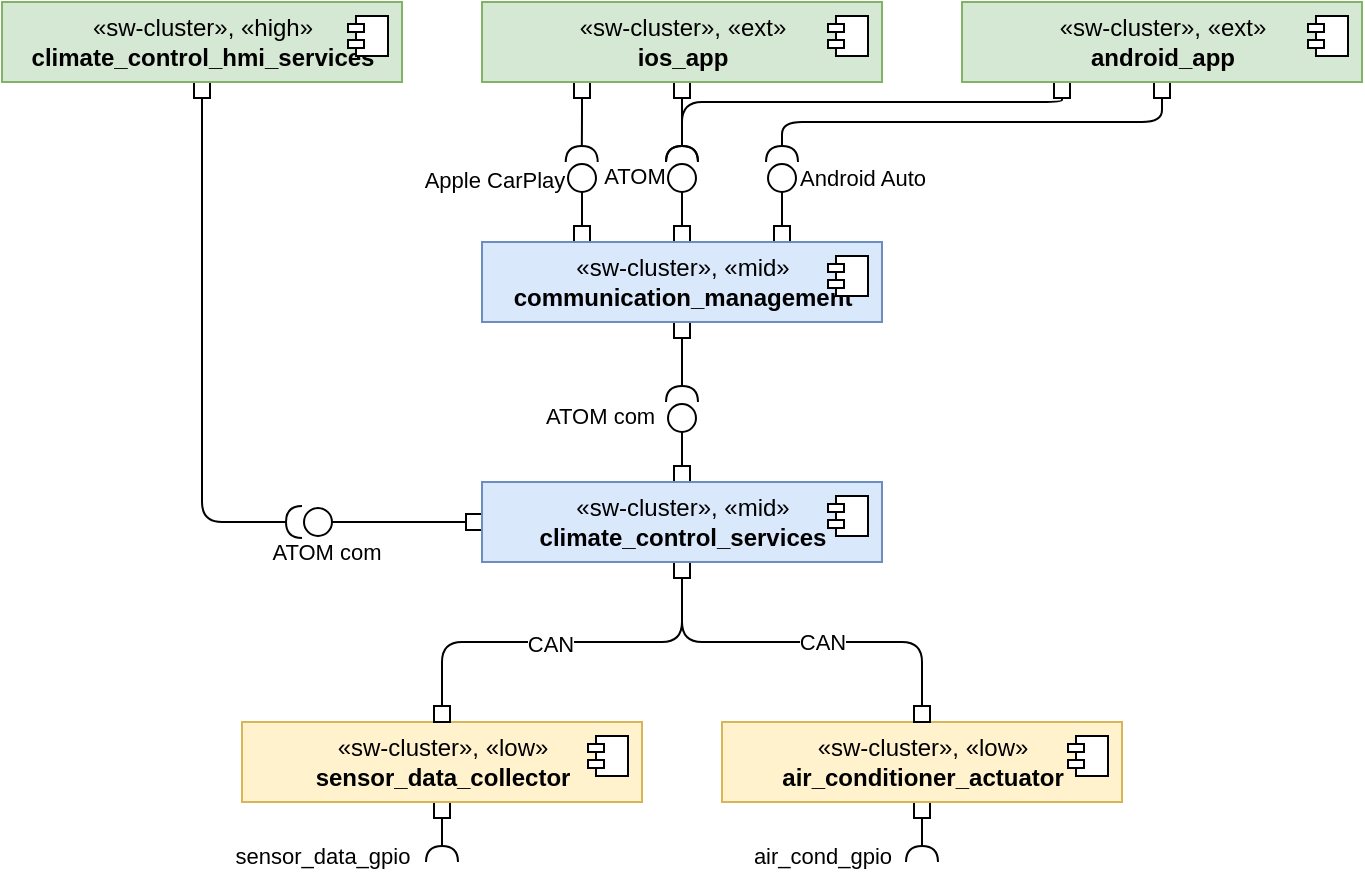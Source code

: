 <mxfile>
    <diagram id="mRqMx4gHKwDZ0lJuXSHz" name="Page-1">
        <mxGraphModel dx="322" dy="364" grid="1" gridSize="10" guides="1" tooltips="1" connect="1" arrows="1" fold="1" page="1" pageScale="1" pageWidth="827" pageHeight="1169" math="0" shadow="0">
            <root>
                <mxCell id="0"/>
                <mxCell id="1" parent="0"/>
                <mxCell id="49" style="edgeStyle=orthogonalEdgeStyle;html=1;startArrow=box;startFill=0;endArrow=halfCircle;endFill=0;" parent="1" source="2" edge="1">
                    <mxGeometry relative="1" as="geometry">
                        <mxPoint x="260" y="470" as="targetPoint"/>
                    </mxGeometry>
                </mxCell>
                <mxCell id="50" value="sensor_data_gpio" style="edgeLabel;html=1;align=center;verticalAlign=middle;resizable=0;points=[];" parent="49" vertex="1" connectable="0">
                    <mxGeometry x="0.8" y="6" relative="1" as="geometry">
                        <mxPoint x="-66" as="offset"/>
                    </mxGeometry>
                </mxCell>
                <mxCell id="2" value="«sw-cluster», «low»&lt;br&gt;&lt;b&gt;sensor_data_collector&lt;/b&gt;" style="html=1;dropTarget=0;fillColor=#fff2cc;strokeColor=#d6b656;" parent="1" vertex="1">
                    <mxGeometry x="160" y="400" width="200" height="40" as="geometry"/>
                </mxCell>
                <mxCell id="3" value="" style="shape=module;jettyWidth=8;jettyHeight=4;" parent="2" vertex="1">
                    <mxGeometry x="1" width="20" height="20" relative="1" as="geometry">
                        <mxPoint x="-27" y="7" as="offset"/>
                    </mxGeometry>
                </mxCell>
                <mxCell id="22" style="edgeStyle=orthogonalEdgeStyle;html=1;startArrow=box;startFill=0;endArrow=circle;endFill=0;exitX=0;exitY=0.5;exitDx=0;exitDy=0;" parent="1" source="19" edge="1">
                    <mxGeometry relative="1" as="geometry">
                        <mxPoint x="190" y="300" as="targetPoint"/>
                    </mxGeometry>
                </mxCell>
                <mxCell id="30" value="ATOM com" style="edgeLabel;html=1;align=center;verticalAlign=middle;resizable=0;points=[];" parent="22" vertex="1" connectable="0">
                    <mxGeometry x="0.746" y="-1" relative="1" as="geometry">
                        <mxPoint y="16" as="offset"/>
                    </mxGeometry>
                </mxCell>
                <mxCell id="23" style="edgeStyle=orthogonalEdgeStyle;html=1;exitX=0.25;exitY=0;exitDx=0;exitDy=0;startArrow=box;startFill=0;endArrow=circle;endFill=0;labelPosition=left;verticalLabelPosition=middle;align=right;verticalAlign=middle;" parent="1" source="6" edge="1">
                    <mxGeometry relative="1" as="geometry">
                        <mxPoint x="330" y="120" as="targetPoint"/>
                    </mxGeometry>
                </mxCell>
                <mxCell id="27" value="Apple CarPlay" style="edgeLabel;html=1;align=center;verticalAlign=middle;resizable=0;points=[];" parent="23" vertex="1" connectable="0">
                    <mxGeometry x="0.66" y="-3" relative="1" as="geometry">
                        <mxPoint x="-47" y="2" as="offset"/>
                    </mxGeometry>
                </mxCell>
                <mxCell id="24" style="edgeStyle=orthogonalEdgeStyle;html=1;startArrow=box;startFill=0;endArrow=circle;endFill=0;" parent="1" source="6" edge="1">
                    <mxGeometry relative="1" as="geometry">
                        <mxPoint x="380" y="120" as="targetPoint"/>
                    </mxGeometry>
                </mxCell>
                <mxCell id="28" value="ATOM" style="edgeLabel;html=1;align=center;verticalAlign=middle;resizable=0;points=[];" parent="24" vertex="1" connectable="0">
                    <mxGeometry x="0.6" y="-1" relative="1" as="geometry">
                        <mxPoint x="-25" y="-1" as="offset"/>
                    </mxGeometry>
                </mxCell>
                <mxCell id="25" style="edgeStyle=orthogonalEdgeStyle;html=1;exitX=0.75;exitY=0;exitDx=0;exitDy=0;startArrow=box;startFill=0;endArrow=circle;endFill=0;" parent="1" source="6" edge="1">
                    <mxGeometry relative="1" as="geometry">
                        <mxPoint x="430" y="120" as="targetPoint"/>
                    </mxGeometry>
                </mxCell>
                <mxCell id="29" value="Android Auto" style="edgeLabel;html=1;align=center;verticalAlign=middle;resizable=0;points=[];" parent="25" vertex="1" connectable="0">
                    <mxGeometry x="0.64" y="4" relative="1" as="geometry">
                        <mxPoint x="44" as="offset"/>
                    </mxGeometry>
                </mxCell>
                <mxCell id="41" style="edgeStyle=orthogonalEdgeStyle;html=1;exitX=0.5;exitY=1;exitDx=0;exitDy=0;startArrow=box;startFill=0;endArrow=halfCircle;endFill=0;" parent="1" source="6" edge="1">
                    <mxGeometry relative="1" as="geometry">
                        <mxPoint x="380" y="240" as="targetPoint"/>
                    </mxGeometry>
                </mxCell>
                <mxCell id="6" value="«sw-cluster», «mid»&lt;br&gt;&lt;b&gt;communication_management&lt;/b&gt;" style="html=1;dropTarget=0;fillColor=#dae8fc;strokeColor=#6c8ebf;" parent="1" vertex="1">
                    <mxGeometry x="280" y="160" width="200" height="40" as="geometry"/>
                </mxCell>
                <mxCell id="7" value="" style="shape=module;jettyWidth=8;jettyHeight=4;" parent="6" vertex="1">
                    <mxGeometry x="1" width="20" height="20" relative="1" as="geometry">
                        <mxPoint x="-27" y="7" as="offset"/>
                    </mxGeometry>
                </mxCell>
                <mxCell id="36" style="edgeStyle=orthogonalEdgeStyle;html=1;startArrow=box;startFill=0;endArrow=halfCircle;endFill=0;exitX=0.5;exitY=1;exitDx=0;exitDy=0;" parent="1" source="8" edge="1">
                    <mxGeometry relative="1" as="geometry">
                        <mxPoint x="190" y="300" as="targetPoint"/>
                        <mxPoint x="140.966" y="78" as="sourcePoint"/>
                        <Array as="points">
                            <mxPoint x="140" y="300"/>
                        </Array>
                    </mxGeometry>
                </mxCell>
                <mxCell id="8" value="«sw-cluster», «high»&lt;br&gt;&lt;b&gt;climate_control_hmi_services&lt;/b&gt;" style="html=1;dropTarget=0;fillColor=#d5e8d4;strokeColor=#82b366;" parent="1" vertex="1">
                    <mxGeometry x="40" y="40" width="200" height="40" as="geometry"/>
                </mxCell>
                <mxCell id="9" value="" style="shape=module;jettyWidth=8;jettyHeight=4;" parent="8" vertex="1">
                    <mxGeometry x="1" width="20" height="20" relative="1" as="geometry">
                        <mxPoint x="-27" y="7" as="offset"/>
                    </mxGeometry>
                </mxCell>
                <mxCell id="47" style="edgeStyle=orthogonalEdgeStyle;html=1;startArrow=box;startFill=0;endArrow=halfCircle;endFill=0;" parent="1" source="12" edge="1">
                    <mxGeometry relative="1" as="geometry">
                        <mxPoint x="500.0" y="470" as="targetPoint"/>
                    </mxGeometry>
                </mxCell>
                <mxCell id="48" value="air_cond_gpio" style="edgeLabel;html=1;align=center;verticalAlign=middle;resizable=0;points=[];" parent="47" vertex="1" connectable="0">
                    <mxGeometry x="0.8" y="7" relative="1" as="geometry">
                        <mxPoint x="-57" as="offset"/>
                    </mxGeometry>
                </mxCell>
                <mxCell id="12" value="«sw-cluster», «low»&lt;br&gt;&lt;b&gt;air_conditioner_actuator&lt;/b&gt;" style="html=1;dropTarget=0;fillColor=#fff2cc;strokeColor=#d6b656;" parent="1" vertex="1">
                    <mxGeometry x="400" y="400" width="200" height="40" as="geometry"/>
                </mxCell>
                <mxCell id="13" value="" style="shape=module;jettyWidth=8;jettyHeight=4;" parent="12" vertex="1">
                    <mxGeometry x="1" width="20" height="20" relative="1" as="geometry">
                        <mxPoint x="-27" y="7" as="offset"/>
                    </mxGeometry>
                </mxCell>
                <mxCell id="42" style="edgeStyle=orthogonalEdgeStyle;html=1;exitX=0.25;exitY=1;exitDx=0;exitDy=0;startArrow=box;startFill=0;endArrow=halfCircle;endFill=0;" parent="1" source="14" edge="1">
                    <mxGeometry relative="1" as="geometry">
                        <mxPoint x="329.857" y="120" as="targetPoint"/>
                    </mxGeometry>
                </mxCell>
                <mxCell id="43" style="edgeStyle=orthogonalEdgeStyle;html=1;startArrow=box;startFill=0;endArrow=halfCircle;endFill=0;" parent="1" source="14" edge="1">
                    <mxGeometry relative="1" as="geometry">
                        <mxPoint x="380" y="120" as="targetPoint"/>
                    </mxGeometry>
                </mxCell>
                <mxCell id="14" value="«sw-cluster», «ext»&lt;br&gt;&lt;b&gt;ios_app&lt;/b&gt;" style="html=1;dropTarget=0;fillColor=#d5e8d4;strokeColor=#82b366;" parent="1" vertex="1">
                    <mxGeometry x="280" y="40" width="200" height="40" as="geometry"/>
                </mxCell>
                <mxCell id="15" value="" style="shape=module;jettyWidth=8;jettyHeight=4;" parent="14" vertex="1">
                    <mxGeometry x="1" width="20" height="20" relative="1" as="geometry">
                        <mxPoint x="-27" y="7" as="offset"/>
                    </mxGeometry>
                </mxCell>
                <mxCell id="44" style="edgeStyle=orthogonalEdgeStyle;html=1;exitX=0.25;exitY=1;exitDx=0;exitDy=0;startArrow=box;startFill=0;endArrow=halfCircle;endFill=0;" parent="1" source="16" edge="1">
                    <mxGeometry relative="1" as="geometry">
                        <mxPoint x="380" y="120" as="targetPoint"/>
                        <Array as="points">
                            <mxPoint x="570" y="90"/>
                            <mxPoint x="380" y="90"/>
                        </Array>
                    </mxGeometry>
                </mxCell>
                <mxCell id="46" style="edgeStyle=orthogonalEdgeStyle;html=1;exitX=0.5;exitY=1;exitDx=0;exitDy=0;startArrow=box;startFill=0;endArrow=halfCircle;endFill=0;" parent="1" source="16" edge="1">
                    <mxGeometry relative="1" as="geometry">
                        <mxPoint x="430" y="120" as="targetPoint"/>
                        <Array as="points">
                            <mxPoint x="620" y="100"/>
                            <mxPoint x="430" y="100"/>
                        </Array>
                    </mxGeometry>
                </mxCell>
                <mxCell id="16" value="«sw-cluster», «ext»&lt;br&gt;&lt;b&gt;android_app&lt;/b&gt;" style="html=1;dropTarget=0;fillColor=#d5e8d4;strokeColor=#82b366;" parent="1" vertex="1">
                    <mxGeometry x="520" y="40" width="200" height="40" as="geometry"/>
                </mxCell>
                <mxCell id="17" value="" style="shape=module;jettyWidth=8;jettyHeight=4;" parent="16" vertex="1">
                    <mxGeometry x="1" width="20" height="20" relative="1" as="geometry">
                        <mxPoint x="-27" y="7" as="offset"/>
                    </mxGeometry>
                </mxCell>
                <mxCell id="34" style="edgeStyle=orthogonalEdgeStyle;html=1;exitX=0.5;exitY=0;exitDx=0;exitDy=0;startArrow=box;startFill=0;endArrow=circle;endFill=0;" parent="1" source="19" edge="1">
                    <mxGeometry relative="1" as="geometry">
                        <mxPoint x="380" y="240" as="targetPoint"/>
                    </mxGeometry>
                </mxCell>
                <mxCell id="52" value="ATOM com&amp;nbsp;" style="edgeLabel;html=1;align=left;verticalAlign=middle;resizable=0;points=[];labelPosition=left;verticalLabelPosition=middle;" vertex="1" connectable="0" parent="34">
                    <mxGeometry x="0.66" y="2" relative="1" as="geometry">
                        <mxPoint x="-68" as="offset"/>
                    </mxGeometry>
                </mxCell>
                <mxCell id="35" style="edgeStyle=orthogonalEdgeStyle;html=1;exitX=0.5;exitY=1;exitDx=0;exitDy=0;entryX=0.5;entryY=0;entryDx=0;entryDy=0;startArrow=box;startFill=0;endArrow=box;endFill=0;" parent="1" source="19" target="2" edge="1">
                    <mxGeometry relative="1" as="geometry"/>
                </mxCell>
                <mxCell id="38" value="CAN" style="edgeLabel;html=1;align=center;verticalAlign=middle;resizable=0;points=[];" parent="35" vertex="1" connectable="0">
                    <mxGeometry x="0.059" y="1" relative="1" as="geometry">
                        <mxPoint as="offset"/>
                    </mxGeometry>
                </mxCell>
                <mxCell id="37" style="edgeStyle=orthogonalEdgeStyle;html=1;exitX=0.5;exitY=1;exitDx=0;exitDy=0;startArrow=box;startFill=0;endArrow=box;endFill=0;" parent="1" source="19" target="12" edge="1">
                    <mxGeometry relative="1" as="geometry"/>
                </mxCell>
                <mxCell id="39" value="CAN" style="edgeLabel;html=1;align=center;verticalAlign=middle;resizable=0;points=[];" parent="37" vertex="1" connectable="0">
                    <mxGeometry x="0.096" relative="1" as="geometry">
                        <mxPoint as="offset"/>
                    </mxGeometry>
                </mxCell>
                <mxCell id="19" value="«sw-cluster», «mid»&lt;br&gt;&lt;b&gt;climate_control_services&lt;/b&gt;" style="html=1;dropTarget=0;fillColor=#dae8fc;strokeColor=#6c8ebf;" parent="1" vertex="1">
                    <mxGeometry x="280" y="280" width="200" height="40" as="geometry"/>
                </mxCell>
                <mxCell id="20" value="" style="shape=module;jettyWidth=8;jettyHeight=4;" parent="19" vertex="1">
                    <mxGeometry x="1" width="20" height="20" relative="1" as="geometry">
                        <mxPoint x="-27" y="7" as="offset"/>
                    </mxGeometry>
                </mxCell>
            </root>
        </mxGraphModel>
    </diagram>
</mxfile>